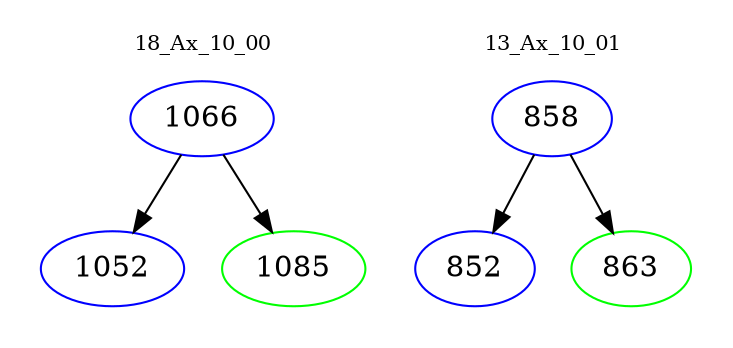digraph{
subgraph cluster_0 {
color = white
label = "18_Ax_10_00";
fontsize=10;
T0_1066 [label="1066", color="blue"]
T0_1066 -> T0_1052 [color="black"]
T0_1052 [label="1052", color="blue"]
T0_1066 -> T0_1085 [color="black"]
T0_1085 [label="1085", color="green"]
}
subgraph cluster_1 {
color = white
label = "13_Ax_10_01";
fontsize=10;
T1_858 [label="858", color="blue"]
T1_858 -> T1_852 [color="black"]
T1_852 [label="852", color="blue"]
T1_858 -> T1_863 [color="black"]
T1_863 [label="863", color="green"]
}
}
